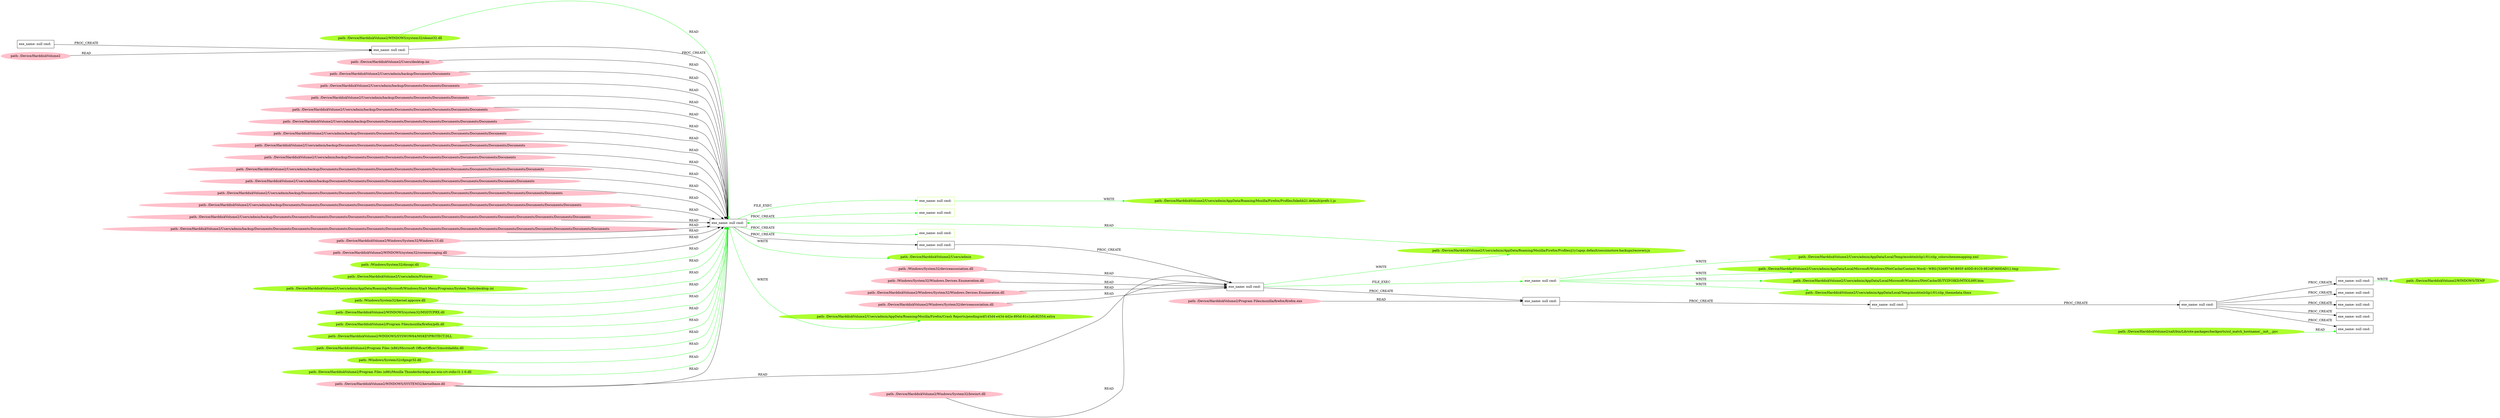 digraph {
	rankdir=LR
	38 [label="exe_name: null cmd: " color=black shape=box style=solid]
	73 [label="exe_name: null cmd: " color=greenyellow shape=box style=solid]
	38 -> 73 [label=FILE_EXEC color=green]
	28 [label="exe_name: null cmd: " color=black shape=box style=solid]
	82 [label="exe_name: null cmd: " color=greenyellow shape=box style=solid]
	28 -> 82 [label=FILE_EXEC color=green]
	28 [label="exe_name: null cmd: " color=black shape=box style=solid]
	77 [label="path: /Device/HarddiskVolume2/Users/admin/AppData/Roaming/Mozilla/Firefox/Profiles/j1y1apqs.default/sessionstore-backups/recovery.js" color=greenyellow shape=oval style=filled]
	28 -> 77 [label=WRITE color=green]
	77 [label="path: /Device/HarddiskVolume2/Users/admin/AppData/Roaming/Mozilla/Firefox/Profiles/j1y1apqs.default/sessionstore-backups/recovery.js" color=greenyellow shape=oval style=filled]
	38 [label="exe_name: null cmd: " color=black shape=box style=solid]
	77 -> 38 [label=READ color=green]
	19 [label="exe_name: null cmd: " color=black shape=box style=solid]
	40 [label="exe_name: null cmd: " color=black shape=box style=solid]
	19 -> 40 [label=PROC_CREATE color=black]
	61 [label="path: /Device/HarddiskVolume2" color=pink shape=oval style=filled]
	40 [label="exe_name: null cmd: " color=black shape=box style=solid]
	61 -> 40 [label=READ color=black]
	40 [label="exe_name: null cmd: " color=black shape=box style=solid]
	38 [label="exe_name: null cmd: " color=black shape=box style=solid]
	40 -> 38 [label=PROC_CREATE color=black]
	53 [label="path: /Device/HarddiskVolume2/Users/desktop.ini" color=pink shape=oval style=filled]
	38 [label="exe_name: null cmd: " color=black shape=box style=solid]
	53 -> 38 [label=READ color=black]
	45 [label="path: /Device/HarddiskVolume2/Users/admin/backup/Documents/Documents" color=pink shape=oval style=filled]
	38 [label="exe_name: null cmd: " color=black shape=box style=solid]
	45 -> 38 [label=READ color=black]
	46 [label="path: /Device/HarddiskVolume2/Users/admin/backup/Documents/Documents/Documents" color=pink shape=oval style=filled]
	38 [label="exe_name: null cmd: " color=black shape=box style=solid]
	46 -> 38 [label=READ color=black]
	55 [label="path: /Device/HarddiskVolume2/Users/admin/backup/Documents/Documents/Documents/Documents" color=pink shape=oval style=filled]
	38 [label="exe_name: null cmd: " color=black shape=box style=solid]
	55 -> 38 [label=READ color=black]
	47 [label="path: /Device/HarddiskVolume2/Users/admin/backup/Documents/Documents/Documents/Documents/Documents/Documents" color=pink shape=oval style=filled]
	38 [label="exe_name: null cmd: " color=black shape=box style=solid]
	47 -> 38 [label=READ color=black]
	18 [label="path: /Device/HarddiskVolume2/Users/admin/backup/Documents/Documents/Documents/Documents/Documents/Documents/Documents" color=pink shape=oval style=filled]
	38 [label="exe_name: null cmd: " color=black shape=box style=solid]
	18 -> 38 [label=READ color=black]
	22 [label="path: /Device/HarddiskVolume2/Users/admin/backup/Documents/Documents/Documents/Documents/Documents/Documents/Documents/Documents" color=pink shape=oval style=filled]
	38 [label="exe_name: null cmd: " color=black shape=box style=solid]
	22 -> 38 [label=READ color=black]
	32 [label="path: /Device/HarddiskVolume2/Users/admin/backup/Documents/Documents/Documents/Documents/Documents/Documents/Documents/Documents/Documents/Documents" color=pink shape=oval style=filled]
	38 [label="exe_name: null cmd: " color=black shape=box style=solid]
	32 -> 38 [label=READ color=black]
	34 [label="path: /Device/HarddiskVolume2/Users/admin/backup/Documents/Documents/Documents/Documents/Documents/Documents/Documents/Documents/Documents" color=pink shape=oval style=filled]
	38 [label="exe_name: null cmd: " color=black shape=box style=solid]
	34 -> 38 [label=READ color=black]
	24 [label="path: /Device/HarddiskVolume2/Users/admin/backup/Documents/Documents/Documents/Documents/Documents/Documents/Documents/Documents/Documents/Documents/Documents/Documents" color=pink shape=oval style=filled]
	38 [label="exe_name: null cmd: " color=black shape=box style=solid]
	24 -> 38 [label=READ color=black]
	37 [label="path: /Device/HarddiskVolume2/Users/admin/backup/Documents/Documents/Documents/Documents/Documents/Documents/Documents/Documents/Documents/Documents/Documents" color=pink shape=oval style=filled]
	38 [label="exe_name: null cmd: " color=black shape=box style=solid]
	37 -> 38 [label=READ color=black]
	50 [label="path: /Device/HarddiskVolume2/Users/admin/backup/Documents/Documents/Documents/Documents/Documents/Documents/Documents/Documents/Documents/Documents/Documents/Documents/Documents/Documents" color=pink shape=oval style=filled]
	38 [label="exe_name: null cmd: " color=black shape=box style=solid]
	50 -> 38 [label=READ color=black]
	14 [label="path: /Device/HarddiskVolume2/Users/admin/backup/Documents/Documents/Documents/Documents/Documents/Documents/Documents/Documents/Documents/Documents/Documents/Documents/Documents/Documents/Documents/Documents" color=pink shape=oval style=filled]
	38 [label="exe_name: null cmd: " color=black shape=box style=solid]
	14 -> 38 [label=READ color=black]
	11 [label="path: /Device/HarddiskVolume2/Users/admin/backup/Documents/Documents/Documents/Documents/Documents/Documents/Documents/Documents/Documents/Documents/Documents/Documents/Documents/Documents/Documents/Documents/Documents" color=pink shape=oval style=filled]
	38 [label="exe_name: null cmd: " color=black shape=box style=solid]
	11 -> 38 [label=READ color=black]
	51 [label="path: /Device/HarddiskVolume2/Users/admin/backup/Documents/Documents/Documents/Documents/Documents/Documents/Documents/Documents/Documents/Documents/Documents/Documents/Documents/Documents/Documents/Documents/Documents/Documents/Documents" color=pink shape=oval style=filled]
	38 [label="exe_name: null cmd: " color=black shape=box style=solid]
	51 -> 38 [label=READ color=black]
	13 [label="path: /Device/HarddiskVolume2/Windows/System32/Windows.UI.dll" color=pink shape=oval style=filled]
	38 [label="exe_name: null cmd: " color=black shape=box style=solid]
	13 -> 38 [label=READ color=black]
	41 [label="path: /Device/HarddiskVolume2/WINDOWS/system32/coremessaging.dll" color=pink shape=oval style=filled]
	38 [label="exe_name: null cmd: " color=black shape=box style=solid]
	41 -> 38 [label=READ color=black]
	57 [label="path: /Device/HarddiskVolume2/WINDOWS/SYSTEM32/kernelbase.dll" color=pink shape=oval style=filled]
	38 [label="exe_name: null cmd: " color=black shape=box style=solid]
	57 -> 38 [label=READ color=black]
	38 [label="exe_name: null cmd: " color=black shape=box style=solid]
	30 [label="exe_name: null cmd: " color=black shape=box style=solid]
	38 -> 30 [label=PROC_CREATE color=black]
	30 [label="exe_name: null cmd: " color=black shape=box style=solid]
	28 [label="exe_name: null cmd: " color=black shape=box style=solid]
	30 -> 28 [label=PROC_CREATE color=black]
	79 [label="path: /Device/HarddiskVolume2/Users/admin/Pictures" color=greenyellow shape=oval style=filled]
	38 [label="exe_name: null cmd: " color=black shape=box style=solid]
	79 -> 38 [label=READ color=green]
	21 [label="path: /Windows/System32/Windows.Devices.Enumeration.dll" color=pink shape=oval style=filled]
	28 [label="exe_name: null cmd: " color=black shape=box style=solid]
	21 -> 28 [label=READ color=black]
	35 [label="path: /Device/HarddiskVolume2/Windows/System32/Windows.Devices.Enumeration.dll" color=pink shape=oval style=filled]
	28 [label="exe_name: null cmd: " color=black shape=box style=solid]
	35 -> 28 [label=READ color=black]
	25 [label="path: /Device/HarddiskVolume2/Windows/System32/deviceassociation.dll" color=pink shape=oval style=filled]
	28 [label="exe_name: null cmd: " color=black shape=box style=solid]
	25 -> 28 [label=READ color=black]
	31 [label="path: /Device/HarddiskVolume2/Windows/System32/biwinrt.dll" color=pink shape=oval style=filled]
	28 [label="exe_name: null cmd: " color=black shape=box style=solid]
	31 -> 28 [label=READ color=black]
	36 [label="path: /Windows/System32/deviceassociation.dll" color=pink shape=oval style=filled]
	28 [label="exe_name: null cmd: " color=black shape=box style=solid]
	36 -> 28 [label=READ color=black]
	57 [label="path: /Device/HarddiskVolume2/WINDOWS/SYSTEM32/kernelbase.dll" color=pink shape=oval style=filled]
	28 [label="exe_name: null cmd: " color=black shape=box style=solid]
	57 -> 28 [label=READ color=black]
	28 [label="exe_name: null cmd: " color=black shape=box style=solid]
	0 [label="exe_name: null cmd: " color=black shape=box style=solid]
	28 -> 0 [label=PROC_CREATE color=black]
	29 [label="path: /Device/HarddiskVolume2/Program Files/mozilla/firefox/firefox.exe" color=pink shape=oval style=filled]
	0 [label="exe_name: null cmd: " color=black shape=box style=solid]
	29 -> 0 [label=READ color=black]
	0 [label="exe_name: null cmd: " color=black shape=box style=solid]
	2 [label="exe_name: null cmd: " color=black shape=box style=solid]
	0 -> 2 [label=PROC_CREATE color=black]
	2 [label="exe_name: null cmd: " color=black shape=box style=solid]
	4 [label="exe_name: null cmd: " color=black shape=box style=solid]
	2 -> 4 [label=PROC_CREATE color=black]
	4 [label="exe_name: null cmd: " color=black shape=box style=solid]
	3 [label="exe_name: null cmd: " color=black shape=box style=solid]
	4 -> 3 [label=PROC_CREATE color=black]
	4 [label="exe_name: null cmd: " color=black shape=box style=solid]
	1 [label="exe_name: null cmd: " color=black shape=box style=solid]
	4 -> 1 [label=PROC_CREATE color=black]
	4 [label="exe_name: null cmd: " color=black shape=box style=solid]
	6 [label="exe_name: null cmd: " color=black shape=box style=solid]
	4 -> 6 [label=PROC_CREATE color=black]
	4 [label="exe_name: null cmd: " color=black shape=box style=solid]
	8 [label="exe_name: null cmd: " color=black shape=box style=solid]
	4 -> 8 [label=PROC_CREATE color=black]
	4 [label="exe_name: null cmd: " color=black shape=box style=solid]
	9 [label="exe_name: null cmd: " color=black shape=box style=solid]
	4 -> 9 [label=PROC_CREATE color=black]
	71 [label="path: /Device/HarddiskVolume2/Users/admin/AppData/Roaming/Microsoft/Windows/Start Menu/Programs/System Tools/desktop.ini" color=greenyellow shape=oval style=filled]
	38 [label="exe_name: null cmd: " color=black shape=box style=solid]
	71 -> 38 [label=READ color=green]
	75 [label="path: /Windows/System32/kernel.appcore.dll" color=greenyellow shape=oval style=filled]
	38 [label="exe_name: null cmd: " color=black shape=box style=solid]
	75 -> 38 [label=READ color=green]
	68 [label="path: /Device/HarddiskVolume2/WINDOWS/system32/MSDTCPRX.dll" color=greenyellow shape=oval style=filled]
	38 [label="exe_name: null cmd: " color=black shape=box style=solid]
	68 -> 38 [label=READ color=green]
	87 [label="path: /Device/HarddiskVolume2/salt/bin/Lib/site-packages/backports/ssl_match_hostname/__init__.pyc" color=greenyellow shape=oval style=filled]
	9 [label="exe_name: null cmd: " color=black shape=box style=solid]
	87 -> 9 [label=READ color=green]
	72 [label="path: /Device/HarddiskVolume2/Program Files/mozilla/firefox/pdh.dll" color=greenyellow shape=oval style=filled]
	38 [label="exe_name: null cmd: " color=black shape=box style=solid]
	72 -> 38 [label=READ color=green]
	63 [label="path: /Device/HarddiskVolume2/WINDOWS/SYSWOW64/MSKEYPROTECT.DLL" color=greenyellow shape=oval style=filled]
	38 [label="exe_name: null cmd: " color=black shape=box style=solid]
	63 -> 38 [label=READ color=green]
	69 [label="path: /Device/HarddiskVolume2/Program Files (x86)/Microsoft Office/Office15/msotdaddin.dll" color=greenyellow shape=oval style=filled]
	38 [label="exe_name: null cmd: " color=black shape=box style=solid]
	69 -> 38 [label=READ color=green]
	76 [label="path: /Windows/System32/cfgmgr32.dll" color=greenyellow shape=oval style=filled]
	38 [label="exe_name: null cmd: " color=black shape=box style=solid]
	76 -> 38 [label=READ color=green]
	38 [label="exe_name: null cmd: " color=black shape=box style=solid]
	67 [label="path: /Device/HarddiskVolume2/Users/admin" color=greenyellow shape=oval style=filled]
	38 -> 67 [label=WRITE color=green]
	38 [label="exe_name: null cmd: " color=black shape=box style=solid]
	80 [label="path: /Device/HarddiskVolume2/Users/admin/AppData/Roaming/Mozilla/Firefox/Crash Reports/pending/a4f145d4-e434-4d2e-895d-81c1a6c82554.extra" color=greenyellow shape=oval style=filled]
	38 -> 80 [label=WRITE color=green]
	78 [label="path: /Device/HarddiskVolume2/Program Files (x86)/Mozilla Thunderbird/api-ms-win-crt-stdio-l1-1-0.dll" color=greenyellow shape=oval style=filled]
	38 [label="exe_name: null cmd: " color=black shape=box style=solid]
	78 -> 38 [label=READ color=green]
	3 [label="exe_name: null cmd: " color=black shape=box style=solid]
	88 [label="path: /Device/HarddiskVolume2/WINDOWS/TEMP" color=greenyellow shape=oval style=filled]
	3 -> 88 [label=WRITE color=green]
	70 [label="path: /Device/HarddiskVolume2/WINDOWS/system32/oleaut32.dll" color=greenyellow shape=oval style=filled]
	38 [label="exe_name: null cmd: " color=black shape=box style=solid]
	70 -> 38 [label=READ color=green]
	82 [label="exe_name: null cmd: " color=greenyellow shape=box style=solid]
	85 [label="path: /Device/HarddiskVolume2/Users/admin/AppData/Local/Microsoft/Windows/INetCache/IE/TYZFOIKD/MTIOL09Y.htm" color=greenyellow shape=oval style=filled]
	82 -> 85 [label=WRITE color=green]
	73 [label="exe_name: null cmd: " color=greenyellow shape=box style=solid]
	74 [label="path: /Device/HarddiskVolume2/Users/admin/AppData/Roaming/Mozilla/Firefox/Profiles/lxkehh21.default/prefs-1.js" color=greenyellow shape=oval style=filled]
	73 -> 74 [label=WRITE color=green]
	82 [label="exe_name: null cmd: " color=greenyellow shape=box style=solid]
	86 [label="path: /Device/HarddiskVolume2/Users/admin/AppData/Local/Temp/msohtmlclip1/01/clip_themedata.thmx" color=greenyellow shape=oval style=filled]
	82 -> 86 [label=WRITE color=green]
	82 [label="exe_name: null cmd: " color=greenyellow shape=box style=solid]
	83 [label="path: /Device/HarddiskVolume2/Users/admin/AppData/Local/Temp/msohtmlclip1/01/clip_colorschememapping.xml" color=greenyellow shape=oval style=filled]
	82 -> 83 [label=WRITE color=green]
	82 [label="exe_name: null cmd: " color=greenyellow shape=box style=solid]
	84 [label="path: /Device/HarddiskVolume2/Users/admin/AppData/Local/Microsoft/Windows/INetCache/Content.Word/~WRS{52695740-B95F-40DD-91C0-9E24F360DAD1}.tmp" color=greenyellow shape=oval style=filled]
	82 -> 84 [label=WRITE color=green]
	38 [label="exe_name: null cmd: " color=black shape=box style=solid]
	64 [label="exe_name: null cmd: " color=greenyellow shape=box style=solid]
	38 -> 64 [label=PROC_CREATE color=green]
	66 [label="path: /Windows/System32/dnsapi.dll" color=greenyellow shape=oval style=filled]
	38 [label="exe_name: null cmd: " color=black shape=box style=solid]
	66 -> 38 [label=READ color=green]
	38 [label="exe_name: null cmd: " color=black shape=box style=solid]
	65 [label="exe_name: null cmd: " color=greenyellow shape=box style=solid]
	38 -> 65 [label=PROC_CREATE color=green]
}
